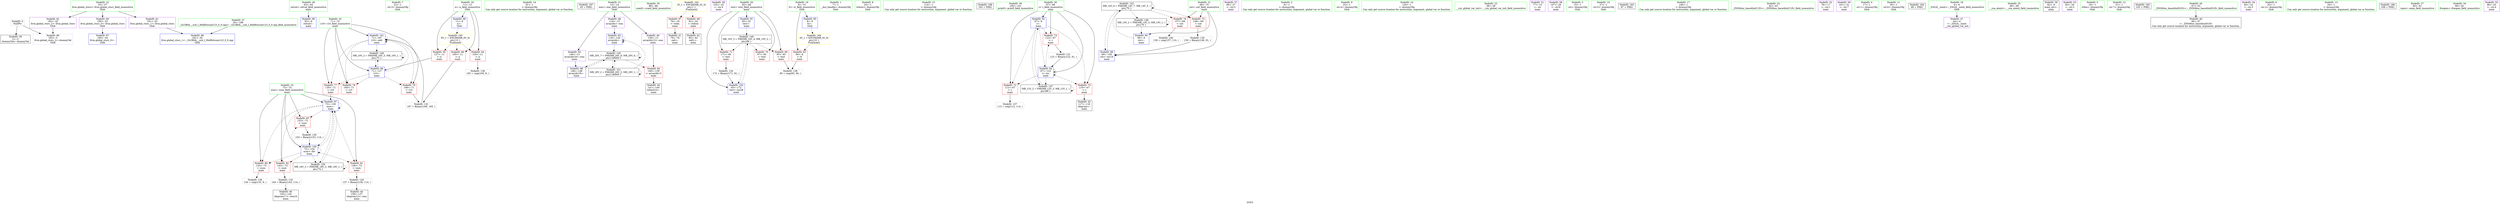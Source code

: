 digraph "SVFG" {
	label="SVFG";

	Node0x5564359628e0 [shape=record,color=grey,label="{NodeID: 0\nNullPtr}"];
	Node0x5564359628e0 -> Node0x55643597bf10[style=solid];
	Node0x5564359628e0 -> Node0x55643597fa50[style=solid];
	Node0x55643597fb50 [shape=record,color=blue,label="{NodeID: 90\n63\<--9\nretval\<--\nmain\n}"];
	Node0x556435962ac0 [shape=record,color=green,label="{NodeID: 7\n22\<--1\n.str.3\<--dummyObj\nGlob }"];
	Node0x55643597c860 [shape=record,color=blue,label="{NodeID: 97\n73\<--130\nnum\<--\nmain\n}"];
	Node0x55643597c860 -> Node0x55643597f240[style=dashed];
	Node0x55643597c860 -> Node0x55643597f310[style=dashed];
	Node0x55643597c860 -> Node0x55643597f3e0[style=dashed];
	Node0x55643597c860 -> Node0x55643597f4b0[style=dashed];
	Node0x55643597c860 -> Node0x55643597c860[style=dashed];
	Node0x55643597c860 -> Node0x55643597cad0[style=dashed];
	Node0x55643597c860 -> Node0x55643598a490[style=dashed];
	Node0x55643597aac0 [shape=record,color=green,label="{NodeID: 14\n91\<--1\n\<--dummyObj\nCan only get source location for instruction, argument, global var or function.}"];
	Node0x556435997b10 [shape=record,color=black,label="{NodeID: 187\n45 = PHI()\n}"];
	Node0x55643597af30 [shape=record,color=green,label="{NodeID: 21\n13\<--14\nwas\<--was_field_insensitive\nGlob }"];
	Node0x55643597af30 -> Node0x55643597d7b0[style=solid];
	Node0x55643597af30 -> Node0x55643597d880[style=solid];
	Node0x55643597af30 -> Node0x55643597d950[style=solid];
	Node0x55643597b630 [shape=record,color=green,label="{NodeID: 28\n63\<--64\nretval\<--retval_field_insensitive\nmain\n}"];
	Node0x55643597b630 -> Node0x55643597fb50[style=solid];
	Node0x55643597bc10 [shape=record,color=green,label="{NodeID: 35\n88\<--89\nscanf\<--scanf_field_insensitive\n}"];
	Node0x55643597c2b0 [shape=record,color=black,label="{NodeID: 42\n85\<--82\ncall1\<--\nmain\n}"];
	Node0x556435982620 [shape=record,color=grey,label="{NodeID: 132\n167 = Binary(166, 165, )\n}"];
	Node0x556435982620 -> Node0x55643597cba0[style=solid];
	Node0x55643597d880 [shape=record,color=purple,label="{NodeID: 49\n139\<--13\narrayidx13\<--was\nmain\n}"];
	Node0x55643597d880 -> Node0x55643597f580[style=solid];
	Node0x5564359838f0 [shape=record,color=grey,label="{NodeID: 139\n105 = cmp(104, 9, )\n}"];
	Node0x55643597de30 [shape=record,color=purple,label="{NodeID: 56\n102\<--25\n\<--.str.4\nmain\n}"];
	Node0x556435989090 [shape=record,color=black,label="{NodeID: 146\nMR_10V_3 = PHI(MR_10V_4, MR_10V_2, )\npts\{66 \}\n}"];
	Node0x556435989090 -> Node0x55643597e950[style=dashed];
	Node0x556435989090 -> Node0x55643597ea20[style=dashed];
	Node0x556435989090 -> Node0x55643597eaf0[style=dashed];
	Node0x556435989090 -> Node0x55643597cc70[style=dashed];
	Node0x55643597e470 [shape=record,color=red,label="{NodeID: 63\n94\<--8\n\<--tt\nmain\n}"];
	Node0x55643597e470 -> Node0x55643597d5b0[style=solid];
	Node0x55643597ea20 [shape=record,color=red,label="{NodeID: 70\n97\<--65\n\<--test\nmain\n}"];
	Node0x55643597efd0 [shape=record,color=red,label="{NodeID: 77\n130\<--71\n\<--i10\nmain\n}"];
	Node0x55643597efd0 -> Node0x55643597c860[style=solid];
	Node0x55643597f580 [shape=record,color=red,label="{NodeID: 84\n140\<--139\n\<--arrayidx13\nmain\n}"];
	Node0x55643597f580 -> Node0x55643597c520[style=solid];
	Node0x5564359619f0 [shape=record,color=green,label="{NodeID: 1\n7\<--1\n__dso_handle\<--dummyObj\nGlob }"];
	Node0x55643597fc20 [shape=record,color=blue,label="{NodeID: 91\n65\<--91\ntest\<--\nmain\n}"];
	Node0x55643597fc20 -> Node0x556435989090[style=dashed];
	Node0x556435962b50 [shape=record,color=green,label="{NodeID: 8\n24\<--1\nstdout\<--dummyObj\nGlob }"];
	Node0x55643597c930 [shape=record,color=blue,label="{NodeID: 98\n146\<--148\narrayidx18\<--\nmain\n}"];
	Node0x55643597c930 -> Node0x556435988b90[style=dashed];
	Node0x55643597ab50 [shape=record,color=green,label="{NodeID: 15\n114\<--1\n\<--dummyObj\nCan only get source location for instruction, argument, global var or function.}"];
	Node0x5564359983e0 [shape=record,color=black,label="{NodeID: 188\n162 = PHI()\n}"];
	Node0x55643597b030 [shape=record,color=green,label="{NodeID: 22\n33\<--37\nllvm.global_ctors\<--llvm.global_ctors_field_insensitive\nGlob }"];
	Node0x55643597b030 -> Node0x55643597e170[style=solid];
	Node0x55643597b030 -> Node0x55643597e270[style=solid];
	Node0x55643597b030 -> Node0x55643597e370[style=solid];
	Node0x55643597b700 [shape=record,color=green,label="{NodeID: 29\n65\<--66\ntest\<--test_field_insensitive\nmain\n}"];
	Node0x55643597b700 -> Node0x55643597e950[style=solid];
	Node0x55643597b700 -> Node0x55643597ea20[style=solid];
	Node0x55643597b700 -> Node0x55643597eaf0[style=solid];
	Node0x55643597b700 -> Node0x55643597fc20[style=solid];
	Node0x55643597b700 -> Node0x55643597cc70[style=solid];
	Node0x55643597bd10 [shape=record,color=green,label="{NodeID: 36\n100\<--101\nprintf\<--printf_field_insensitive\n}"];
	Node0x55643597c380 [shape=record,color=black,label="{NodeID: 43\n117\<--116\nidxprom\<--\nmain\n}"];
	Node0x5564359827a0 [shape=record,color=grey,label="{NodeID: 133\n144 = Binary(143, 114, )\n}"];
	Node0x5564359827a0 -> Node0x55643597c5f0[style=solid];
	Node0x55643597d950 [shape=record,color=purple,label="{NodeID: 50\n146\<--13\narrayidx18\<--was\nmain\n}"];
	Node0x55643597d950 -> Node0x55643597c930[style=solid];
	Node0x5564359839f0 [shape=record,color=grey,label="{NodeID: 140\n158 = cmp(157, 114, )\n}"];
	Node0x55643597df00 [shape=record,color=purple,label="{NodeID: 57\n98\<--27\n\<--.str.5\nmain\n}"];
	Node0x556435989590 [shape=record,color=black,label="{NodeID: 147\nMR_12V_2 = PHI(MR_12V_3, MR_12V_1, )\npts\{68 \}\n}"];
	Node0x556435989590 -> Node0x55643597fcf0[style=dashed];
	Node0x556435989590 -> Node0x556435989590[style=dashed];
	Node0x55643597e540 [shape=record,color=red,label="{NodeID: 64\n104\<--11\n\<--n\nmain\n}"];
	Node0x55643597e540 -> Node0x5564359838f0[style=solid];
	Node0x55643597eaf0 [shape=record,color=red,label="{NodeID: 71\n171\<--65\n\<--test\nmain\n}"];
	Node0x55643597eaf0 -> Node0x55643597cfb0[style=solid];
	Node0x55643597f0a0 [shape=record,color=red,label="{NodeID: 78\n160\<--71\n\<--i10\nmain\n}"];
	Node0x55643597f650 [shape=record,color=blue,label="{NodeID: 85\n8\<--9\ntt\<--\nGlob }"];
	Node0x55643597f650 -> Node0x55643598f0b0[style=dashed];
	Node0x5564359635f0 [shape=record,color=green,label="{NodeID: 2\n9\<--1\n\<--dummyObj\nCan only get source location for instruction, argument, global var or function.}"];
	Node0x55643597fcf0 [shape=record,color=blue,label="{NodeID: 92\n67\<--9\ni\<--\nmain\n}"];
	Node0x55643597fcf0 -> Node0x55643597ebc0[style=dashed];
	Node0x55643597fcf0 -> Node0x55643597ec90[style=dashed];
	Node0x55643597fcf0 -> Node0x55643597ed60[style=dashed];
	Node0x55643597fcf0 -> Node0x55643597fe90[style=dashed];
	Node0x55643597fcf0 -> Node0x556435989590[style=dashed];
	Node0x556435962be0 [shape=record,color=green,label="{NodeID: 9\n25\<--1\n.str.4\<--dummyObj\nGlob }"];
	Node0x55643597ca00 [shape=record,color=blue,label="{NodeID: 99\n69\<--150\ncnt\<--inc19\nmain\n}"];
	Node0x55643597ca00 -> Node0x556435988190[style=dashed];
	Node0x55643597abe0 [shape=record,color=green,label="{NodeID: 16\n120\<--1\n\<--dummyObj\nCan only get source location for instruction, argument, global var or function.}"];
	Node0x55643597b130 [shape=record,color=green,label="{NodeID: 23\n38\<--39\n__cxx_global_var_init\<--__cxx_global_var_init_field_insensitive\n}"];
	Node0x55643597b7d0 [shape=record,color=green,label="{NodeID: 30\n67\<--68\ni\<--i_field_insensitive\nmain\n}"];
	Node0x55643597b7d0 -> Node0x55643597ebc0[style=solid];
	Node0x55643597b7d0 -> Node0x55643597ec90[style=solid];
	Node0x55643597b7d0 -> Node0x55643597ed60[style=solid];
	Node0x55643597b7d0 -> Node0x55643597fcf0[style=solid];
	Node0x55643597b7d0 -> Node0x55643597fe90[style=solid];
	Node0x55643597be10 [shape=record,color=green,label="{NodeID: 37\n35\<--186\n_GLOBAL__sub_I_HellKitsune123_0_0.cpp\<--_GLOBAL__sub_I_HellKitsune123_0_0.cpp_field_insensitive\n}"];
	Node0x55643597be10 -> Node0x55643597f950[style=solid];
	Node0x55643597c450 [shape=record,color=black,label="{NodeID: 44\n138\<--137\nidxprom12\<--rem\nmain\n}"];
	Node0x55643597cfb0 [shape=record,color=grey,label="{NodeID: 134\n172 = Binary(171, 91, )\n}"];
	Node0x55643597cfb0 -> Node0x55643597cc70[style=solid];
	Node0x55643597da20 [shape=record,color=purple,label="{NodeID: 51\n77\<--15\n\<--.str\nmain\n}"];
	Node0x55643597dfd0 [shape=record,color=purple,label="{NodeID: 58\n107\<--29\n\<--.str.6\nmain\n}"];
	Node0x556435989a90 [shape=record,color=black,label="{NodeID: 148\nMR_14V_2 = PHI(MR_14V_3, MR_14V_1, )\npts\{70 \}\n}"];
	Node0x556435989a90 -> Node0x55643597ff60[style=dashed];
	Node0x556435989a90 -> Node0x556435989a90[style=dashed];
	Node0x55643597e610 [shape=record,color=red,label="{NodeID: 65\n127\<--11\n\<--n\nmain\n}"];
	Node0x55643597e610 -> Node0x55643597c790[style=solid];
	Node0x55643597ebc0 [shape=record,color=red,label="{NodeID: 72\n112\<--67\n\<--i\nmain\n}"];
	Node0x55643597ebc0 -> Node0x55643597d430[style=solid];
	Node0x55643597f170 [shape=record,color=red,label="{NodeID: 79\n166\<--71\n\<--i10\nmain\n}"];
	Node0x55643597f170 -> Node0x556435982620[style=solid];
	Node0x55643597f750 [shape=record,color=blue,label="{NodeID: 86\n11\<--9\nn\<--\nGlob }"];
	Node0x55643597f750 -> Node0x55643598f190[style=dashed];
	Node0x556435963ec0 [shape=record,color=green,label="{NodeID: 3\n15\<--1\n.str\<--dummyObj\nGlob }"];
	Node0x55643597fdc0 [shape=record,color=blue,label="{NodeID: 93\n118\<--120\narrayidx\<--\nmain\n}"];
	Node0x55643597fdc0 -> Node0x55643597fdc0[style=dashed];
	Node0x55643597fdc0 -> Node0x556435988b90[style=dashed];
	Node0x556435962c70 [shape=record,color=green,label="{NodeID: 10\n27\<--1\n.str.5\<--dummyObj\nGlob }"];
	Node0x5564357ba850 [shape=record,color=black,label="{NodeID: 183\n87 = PHI()\n}"];
	Node0x55643597cad0 [shape=record,color=blue,label="{NodeID: 100\n73\<--154\nnum\<--div\nmain\n}"];
	Node0x55643597cad0 -> Node0x55643597f240[style=dashed];
	Node0x55643597cad0 -> Node0x55643597f310[style=dashed];
	Node0x55643597cad0 -> Node0x55643597f3e0[style=dashed];
	Node0x55643597cad0 -> Node0x55643597f4b0[style=dashed];
	Node0x55643597cad0 -> Node0x55643597c860[style=dashed];
	Node0x55643597cad0 -> Node0x55643597cad0[style=dashed];
	Node0x55643597cad0 -> Node0x55643598a490[style=dashed];
	Node0x55643597ac70 [shape=record,color=green,label="{NodeID: 17\n148\<--1\n\<--dummyObj\nCan only get source location for instruction, argument, global var or function.}"];
	Node0x55643597b230 [shape=record,color=green,label="{NodeID: 24\n42\<--43\n_ZNSt8ios_base4InitC1Ev\<--_ZNSt8ios_base4InitC1Ev_field_insensitive\n}"];
	Node0x55643597b8a0 [shape=record,color=green,label="{NodeID: 31\n69\<--70\ncnt\<--cnt_field_insensitive\nmain\n}"];
	Node0x55643597b8a0 -> Node0x55643597ee30[style=solid];
	Node0x55643597b8a0 -> Node0x55643597ef00[style=solid];
	Node0x55643597b8a0 -> Node0x55643597ff60[style=solid];
	Node0x55643597b8a0 -> Node0x55643597ca00[style=solid];
	Node0x55643597bf10 [shape=record,color=black,label="{NodeID: 38\n2\<--3\ndummyVal\<--dummyVal\n}"];
	Node0x55643597c520 [shape=record,color=black,label="{NodeID: 45\n141\<--140\ntobool14\<--\nmain\n}"];
	Node0x55643597d130 [shape=record,color=grey,label="{NodeID: 135\n150 = Binary(149, 91, )\n}"];
	Node0x55643597d130 -> Node0x55643597ca00[style=solid];
	Node0x55643597daf0 [shape=record,color=purple,label="{NodeID: 52\n78\<--17\n\<--.str.1\nmain\n}"];
	Node0x55643597e0a0 [shape=record,color=purple,label="{NodeID: 59\n161\<--31\n\<--.str.7\nmain\n}"];
	Node0x556435989f90 [shape=record,color=black,label="{NodeID: 149\nMR_16V_2 = PHI(MR_16V_3, MR_16V_1, )\npts\{72 \}\n}"];
	Node0x556435989f90 -> Node0x55643597c790[style=dashed];
	Node0x556435989f90 -> Node0x556435989f90[style=dashed];
	Node0x55643597e6e0 [shape=record,color=red,label="{NodeID: 66\n165\<--11\n\<--n\nmain\n}"];
	Node0x55643597e6e0 -> Node0x556435982620[style=solid];
	Node0x55643597ec90 [shape=record,color=red,label="{NodeID: 73\n116\<--67\n\<--i\nmain\n}"];
	Node0x55643597ec90 -> Node0x55643597c380[style=solid];
	Node0x55643598e590 [shape=record,color=yellow,style=double,label="{NodeID: 163\n2V_1 = ENCHI(MR_2V_0)\npts\{1 \}\nFun[main]}"];
	Node0x55643598e590 -> Node0x55643597e7b0[style=dashed];
	Node0x55643598e590 -> Node0x55643597e880[style=dashed];
	Node0x55643597f240 [shape=record,color=red,label="{NodeID: 80\n133\<--73\n\<--num\nmain\n}"];
	Node0x55643597f240 -> Node0x55643597d2b0[style=solid];
	Node0x55643597f850 [shape=record,color=blue,label="{NodeID: 87\n190\<--34\nllvm.global_ctors_0\<--\nGlob }"];
	Node0x556435963f50 [shape=record,color=green,label="{NodeID: 4\n17\<--1\n.str.1\<--dummyObj\nGlob }"];
	Node0x55643597fe90 [shape=record,color=blue,label="{NodeID: 94\n67\<--123\ni\<--inc\nmain\n}"];
	Node0x55643597fe90 -> Node0x55643597ebc0[style=dashed];
	Node0x55643597fe90 -> Node0x55643597ec90[style=dashed];
	Node0x55643597fe90 -> Node0x55643597ed60[style=dashed];
	Node0x55643597fe90 -> Node0x55643597fe90[style=dashed];
	Node0x55643597fe90 -> Node0x556435989590[style=dashed];
	Node0x556435962d60 [shape=record,color=green,label="{NodeID: 11\n29\<--1\n.str.6\<--dummyObj\nGlob }"];
	Node0x556435997810 [shape=record,color=black,label="{NodeID: 184\n99 = PHI()\n}"];
	Node0x55643597cba0 [shape=record,color=blue,label="{NodeID: 101\n71\<--167\ni10\<--add\nmain\n}"];
	Node0x55643597cba0 -> Node0x55643597efd0[style=dashed];
	Node0x55643597cba0 -> Node0x55643597f0a0[style=dashed];
	Node0x55643597cba0 -> Node0x55643597f170[style=dashed];
	Node0x55643597cba0 -> Node0x55643597cba0[style=dashed];
	Node0x55643597cba0 -> Node0x556435989f90[style=dashed];
	Node0x55643597ad00 [shape=record,color=green,label="{NodeID: 18\n4\<--6\n_ZStL8__ioinit\<--_ZStL8__ioinit_field_insensitive\nGlob }"];
	Node0x55643597ad00 -> Node0x55643597c6c0[style=solid];
	Node0x55643597b330 [shape=record,color=green,label="{NodeID: 25\n48\<--49\n__cxa_atexit\<--__cxa_atexit_field_insensitive\n}"];
	Node0x55643597b970 [shape=record,color=green,label="{NodeID: 32\n71\<--72\ni10\<--i10_field_insensitive\nmain\n}"];
	Node0x55643597b970 -> Node0x55643597efd0[style=solid];
	Node0x55643597b970 -> Node0x55643597f0a0[style=solid];
	Node0x55643597b970 -> Node0x55643597f170[style=solid];
	Node0x55643597b970 -> Node0x55643597c790[style=solid];
	Node0x55643597b970 -> Node0x55643597cba0[style=solid];
	Node0x55643597c010 [shape=record,color=black,label="{NodeID: 39\n62\<--9\nmain_ret\<--\nmain\n}"];
	Node0x5564359821a0 [shape=record,color=grey,label="{NodeID: 129\n137 = Binary(136, 114, )\n}"];
	Node0x5564359821a0 -> Node0x55643597c450[style=solid];
	Node0x55643597c5f0 [shape=record,color=black,label="{NodeID: 46\n145\<--144\nidxprom17\<--rem16\nmain\n}"];
	Node0x55643597d2b0 [shape=record,color=grey,label="{NodeID: 136\n134 = cmp(133, 9, )\n}"];
	Node0x55643597dbc0 [shape=record,color=purple,label="{NodeID: 53\n83\<--20\n\<--.str.2\nmain\n}"];
	Node0x556435988190 [shape=record,color=black,label="{NodeID: 143\nMR_14V_6 = PHI(MR_14V_7, MR_14V_5, )\npts\{70 \}\n}"];
	Node0x556435988190 -> Node0x55643597ee30[style=dashed];
	Node0x556435988190 -> Node0x55643597ef00[style=dashed];
	Node0x556435988190 -> Node0x55643597ca00[style=dashed];
	Node0x556435988190 -> Node0x556435988190[style=dashed];
	Node0x556435988190 -> Node0x556435989a90[style=dashed];
	Node0x55643597e170 [shape=record,color=purple,label="{NodeID: 60\n190\<--33\nllvm.global_ctors_0\<--llvm.global_ctors\nGlob }"];
	Node0x55643597e170 -> Node0x55643597f850[style=solid];
	Node0x55643598a490 [shape=record,color=black,label="{NodeID: 150\nMR_18V_2 = PHI(MR_18V_3, MR_18V_1, )\npts\{74 \}\n}"];
	Node0x55643598a490 -> Node0x55643597c860[style=dashed];
	Node0x55643598a490 -> Node0x55643598a490[style=dashed];
	Node0x55643597e7b0 [shape=record,color=red,label="{NodeID: 67\n76\<--19\n\<--stdin\nmain\n}"];
	Node0x55643597e7b0 -> Node0x55643597c1e0[style=solid];
	Node0x55643597ed60 [shape=record,color=red,label="{NodeID: 74\n122\<--67\n\<--i\nmain\n}"];
	Node0x55643597ed60 -> Node0x5564359824a0[style=solid];
	Node0x55643598f0b0 [shape=record,color=yellow,style=double,label="{NodeID: 164\n4V_1 = ENCHI(MR_4V_0)\npts\{10 \}\nFun[main]}"];
	Node0x55643598f0b0 -> Node0x55643597e470[style=dashed];
	Node0x55643597f310 [shape=record,color=red,label="{NodeID: 81\n136\<--73\n\<--num\nmain\n}"];
	Node0x55643597f310 -> Node0x5564359821a0[style=solid];
	Node0x55643597f950 [shape=record,color=blue,label="{NodeID: 88\n191\<--35\nllvm.global_ctors_1\<--_GLOBAL__sub_I_HellKitsune123_0_0.cpp\nGlob }"];
	Node0x556435963750 [shape=record,color=green,label="{NodeID: 5\n19\<--1\nstdin\<--dummyObj\nGlob }"];
	Node0x55643597ff60 [shape=record,color=blue,label="{NodeID: 95\n69\<--9\ncnt\<--\nmain\n}"];
	Node0x55643597ff60 -> Node0x556435988190[style=dashed];
	Node0x556435962e30 [shape=record,color=green,label="{NodeID: 12\n31\<--1\n.str.7\<--dummyObj\nGlob }"];
	Node0x556435997910 [shape=record,color=black,label="{NodeID: 185\n103 = PHI()\n}"];
	Node0x55643597cc70 [shape=record,color=blue,label="{NodeID: 102\n65\<--172\ntest\<--inc28\nmain\n}"];
	Node0x55643597cc70 -> Node0x556435989090[style=dashed];
	Node0x55643597ad90 [shape=record,color=green,label="{NodeID: 19\n8\<--10\ntt\<--tt_field_insensitive\nGlob }"];
	Node0x55643597ad90 -> Node0x55643597e470[style=solid];
	Node0x55643597ad90 -> Node0x55643597f650[style=solid];
	Node0x55643597b430 [shape=record,color=green,label="{NodeID: 26\n47\<--53\n_ZNSt8ios_base4InitD1Ev\<--_ZNSt8ios_base4InitD1Ev_field_insensitive\n}"];
	Node0x55643597b430 -> Node0x55643597c0e0[style=solid];
	Node0x55643597ba40 [shape=record,color=green,label="{NodeID: 33\n73\<--74\nnum\<--num_field_insensitive\nmain\n}"];
	Node0x55643597ba40 -> Node0x55643597f240[style=solid];
	Node0x55643597ba40 -> Node0x55643597f310[style=solid];
	Node0x55643597ba40 -> Node0x55643597f3e0[style=solid];
	Node0x55643597ba40 -> Node0x55643597f4b0[style=solid];
	Node0x55643597ba40 -> Node0x55643597c860[style=solid];
	Node0x55643597ba40 -> Node0x55643597cad0[style=solid];
	Node0x55643597c0e0 [shape=record,color=black,label="{NodeID: 40\n46\<--47\n\<--_ZNSt8ios_base4InitD1Ev\nCan only get source location for instruction, argument, global var or function.}"];
	Node0x556435982320 [shape=record,color=grey,label="{NodeID: 130\n154 = Binary(153, 114, )\n}"];
	Node0x556435982320 -> Node0x55643597cad0[style=solid];
	Node0x55643597c6c0 [shape=record,color=purple,label="{NodeID: 47\n44\<--4\n\<--_ZStL8__ioinit\n__cxx_global_var_init\n}"];
	Node0x55643597d430 [shape=record,color=grey,label="{NodeID: 137\n113 = cmp(112, 114, )\n}"];
	Node0x55643597dc90 [shape=record,color=purple,label="{NodeID: 54\n84\<--22\n\<--.str.3\nmain\n}"];
	Node0x55643597e270 [shape=record,color=purple,label="{NodeID: 61\n191\<--33\nllvm.global_ctors_1\<--llvm.global_ctors\nGlob }"];
	Node0x55643597e270 -> Node0x55643597f950[style=solid];
	Node0x55643598a990 [shape=record,color=black,label="{NodeID: 151\nMR_20V_2 = PHI(MR_20V_3, MR_20V_1, )\npts\{140000 \}\n}"];
	Node0x55643598a990 -> Node0x55643597fdc0[style=dashed];
	Node0x55643598a990 -> Node0x556435988b90[style=dashed];
	Node0x55643598a990 -> Node0x55643598a990[style=dashed];
	Node0x55643597e880 [shape=record,color=red,label="{NodeID: 68\n82\<--24\n\<--stdout\nmain\n}"];
	Node0x55643597e880 -> Node0x55643597c2b0[style=solid];
	Node0x55643597ee30 [shape=record,color=red,label="{NodeID: 75\n149\<--69\n\<--cnt\nmain\n}"];
	Node0x55643597ee30 -> Node0x55643597d130[style=solid];
	Node0x55643598f190 [shape=record,color=yellow,style=double,label="{NodeID: 165\n6V_1 = ENCHI(MR_6V_0)\npts\{12 \}\nFun[main]}"];
	Node0x55643598f190 -> Node0x55643597e540[style=dashed];
	Node0x55643598f190 -> Node0x55643597e610[style=dashed];
	Node0x55643598f190 -> Node0x55643597e6e0[style=dashed];
	Node0x55643597f3e0 [shape=record,color=red,label="{NodeID: 82\n143\<--73\n\<--num\nmain\n}"];
	Node0x55643597f3e0 -> Node0x5564359827a0[style=solid];
	Node0x55643597fa50 [shape=record,color=blue, style = dotted,label="{NodeID: 89\n192\<--3\nllvm.global_ctors_2\<--dummyVal\nGlob }"];
	Node0x5564359637e0 [shape=record,color=green,label="{NodeID: 6\n20\<--1\n.str.2\<--dummyObj\nGlob }"];
	Node0x55643597c790 [shape=record,color=blue,label="{NodeID: 96\n71\<--127\ni10\<--\nmain\n}"];
	Node0x55643597c790 -> Node0x55643597efd0[style=dashed];
	Node0x55643597c790 -> Node0x55643597f0a0[style=dashed];
	Node0x55643597c790 -> Node0x55643597f170[style=dashed];
	Node0x55643597c790 -> Node0x55643597cba0[style=dashed];
	Node0x55643597c790 -> Node0x556435989f90[style=dashed];
	Node0x556435962f00 [shape=record,color=green,label="{NodeID: 13\n34\<--1\n\<--dummyObj\nCan only get source location for instruction, argument, global var or function.}"];
	Node0x556435997a10 [shape=record,color=black,label="{NodeID: 186\n108 = PHI()\n}"];
	Node0x55643597ae60 [shape=record,color=green,label="{NodeID: 20\n11\<--12\nn\<--n_field_insensitive\nGlob }"];
	Node0x55643597ae60 -> Node0x55643597e540[style=solid];
	Node0x55643597ae60 -> Node0x55643597e610[style=solid];
	Node0x55643597ae60 -> Node0x55643597e6e0[style=solid];
	Node0x55643597ae60 -> Node0x55643597f750[style=solid];
	Node0x55643597b530 [shape=record,color=green,label="{NodeID: 27\n60\<--61\nmain\<--main_field_insensitive\n}"];
	Node0x55643597bb10 [shape=record,color=green,label="{NodeID: 34\n80\<--81\nfreopen\<--freopen_field_insensitive\n}"];
	Node0x55643597c1e0 [shape=record,color=black,label="{NodeID: 41\n79\<--76\ncall\<--\nmain\n}"];
	Node0x5564359824a0 [shape=record,color=grey,label="{NodeID: 131\n123 = Binary(122, 91, )\n}"];
	Node0x5564359824a0 -> Node0x55643597fe90[style=solid];
	Node0x55643597d7b0 [shape=record,color=purple,label="{NodeID: 48\n118\<--13\narrayidx\<--was\nmain\n}"];
	Node0x55643597d7b0 -> Node0x55643597fdc0[style=solid];
	Node0x55643597d5b0 [shape=record,color=grey,label="{NodeID: 138\n95 = cmp(93, 94, )\n}"];
	Node0x55643597dd60 [shape=record,color=purple,label="{NodeID: 55\n86\<--25\n\<--.str.4\nmain\n}"];
	Node0x556435988b90 [shape=record,color=black,label="{NodeID: 145\nMR_20V_7 = PHI(MR_20V_8, MR_20V_6, )\npts\{140000 \}\n}"];
	Node0x556435988b90 -> Node0x55643597f580[style=dashed];
	Node0x556435988b90 -> Node0x55643597c930[style=dashed];
	Node0x556435988b90 -> Node0x556435988b90[style=dashed];
	Node0x556435988b90 -> Node0x55643598a990[style=dashed];
	Node0x55643597e370 [shape=record,color=purple,label="{NodeID: 62\n192\<--33\nllvm.global_ctors_2\<--llvm.global_ctors\nGlob }"];
	Node0x55643597e370 -> Node0x55643597fa50[style=solid];
	Node0x55643597e950 [shape=record,color=red,label="{NodeID: 69\n93\<--65\n\<--test\nmain\n}"];
	Node0x55643597e950 -> Node0x55643597d5b0[style=solid];
	Node0x55643597ef00 [shape=record,color=red,label="{NodeID: 76\n157\<--69\n\<--cnt\nmain\n}"];
	Node0x55643597ef00 -> Node0x5564359839f0[style=solid];
	Node0x55643597f4b0 [shape=record,color=red,label="{NodeID: 83\n153\<--73\n\<--num\nmain\n}"];
	Node0x55643597f4b0 -> Node0x556435982320[style=solid];
}
